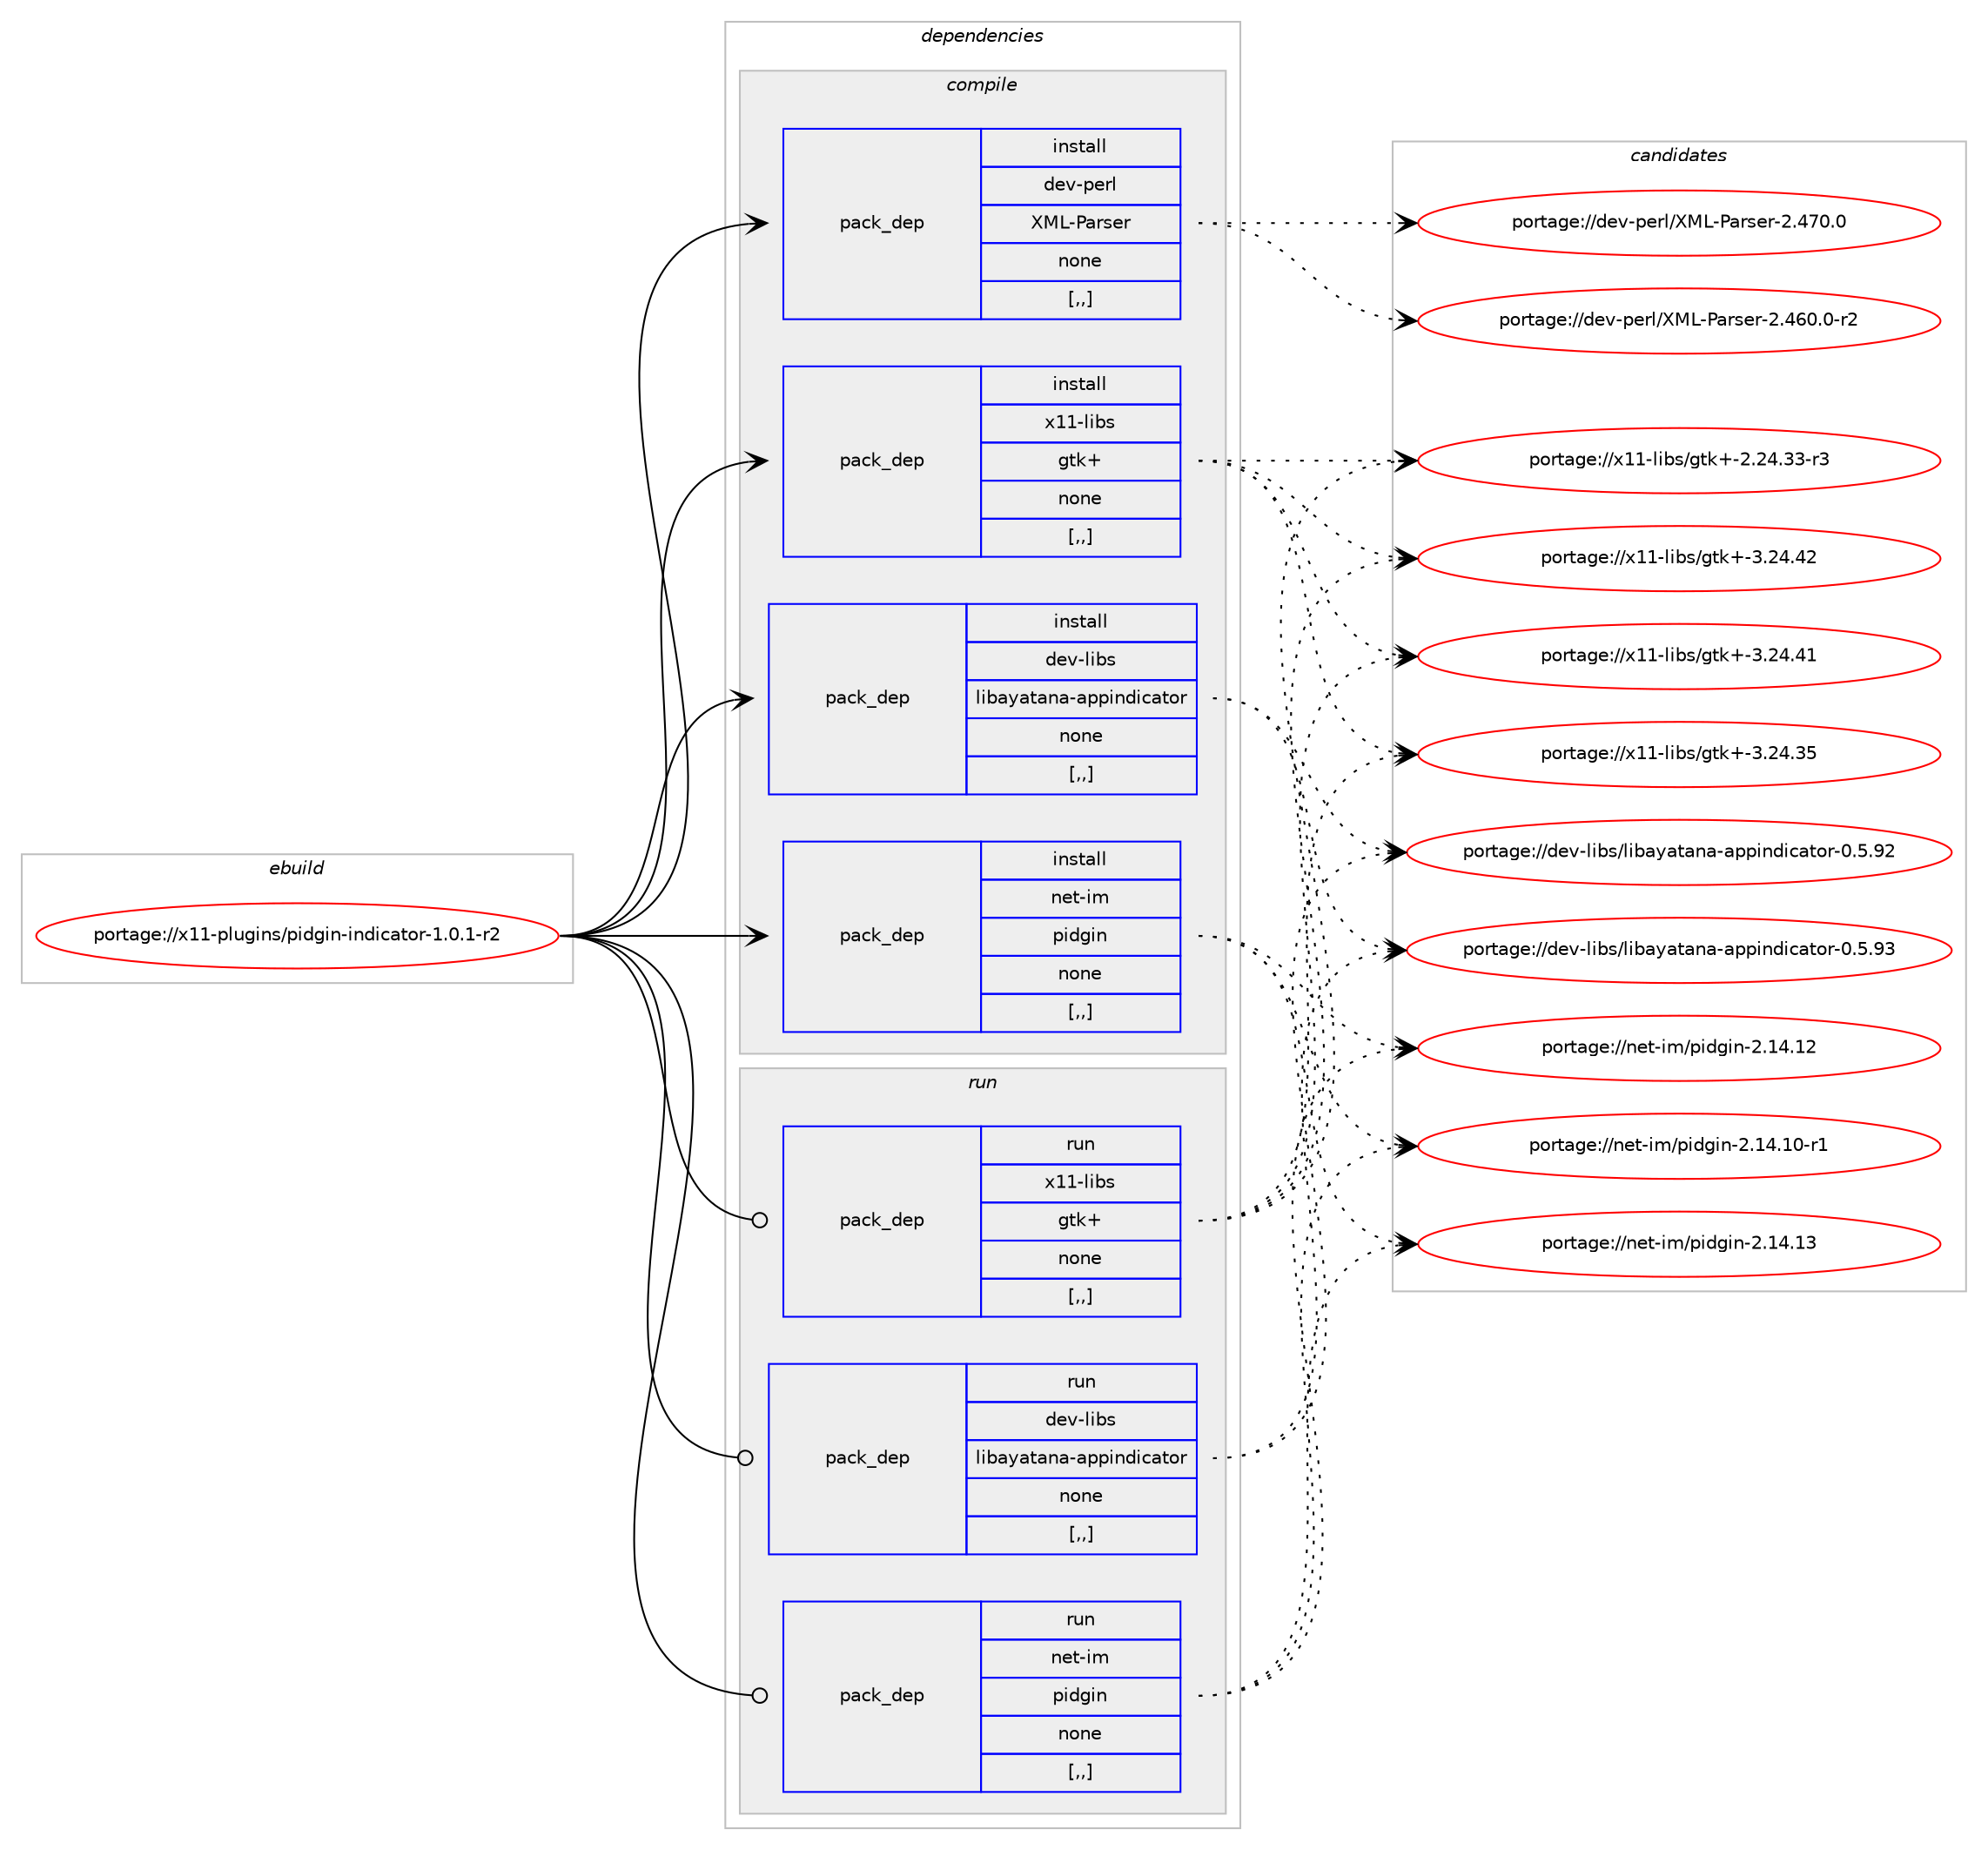 digraph prolog {

# *************
# Graph options
# *************

newrank=true;
concentrate=true;
compound=true;
graph [rankdir=LR,fontname=Helvetica,fontsize=10,ranksep=1.5];#, ranksep=2.5, nodesep=0.2];
edge  [arrowhead=vee];
node  [fontname=Helvetica,fontsize=10];

# **********
# The ebuild
# **********

subgraph cluster_leftcol {
color=gray;
label=<<i>ebuild</i>>;
id [label="portage://x11-plugins/pidgin-indicator-1.0.1-r2", color=red, width=4, href="../x11-plugins/pidgin-indicator-1.0.1-r2.svg"];
}

# ****************
# The dependencies
# ****************

subgraph cluster_midcol {
color=gray;
label=<<i>dependencies</i>>;
subgraph cluster_compile {
fillcolor="#eeeeee";
style=filled;
label=<<i>compile</i>>;
subgraph pack339123 {
dependency465526 [label=<<TABLE BORDER="0" CELLBORDER="1" CELLSPACING="0" CELLPADDING="4" WIDTH="220"><TR><TD ROWSPAN="6" CELLPADDING="30">pack_dep</TD></TR><TR><TD WIDTH="110">install</TD></TR><TR><TD>dev-libs</TD></TR><TR><TD>libayatana-appindicator</TD></TR><TR><TD>none</TD></TR><TR><TD>[,,]</TD></TR></TABLE>>, shape=none, color=blue];
}
id:e -> dependency465526:w [weight=20,style="solid",arrowhead="vee"];
subgraph pack339124 {
dependency465527 [label=<<TABLE BORDER="0" CELLBORDER="1" CELLSPACING="0" CELLPADDING="4" WIDTH="220"><TR><TD ROWSPAN="6" CELLPADDING="30">pack_dep</TD></TR><TR><TD WIDTH="110">install</TD></TR><TR><TD>dev-perl</TD></TR><TR><TD>XML-Parser</TD></TR><TR><TD>none</TD></TR><TR><TD>[,,]</TD></TR></TABLE>>, shape=none, color=blue];
}
id:e -> dependency465527:w [weight=20,style="solid",arrowhead="vee"];
subgraph pack339125 {
dependency465528 [label=<<TABLE BORDER="0" CELLBORDER="1" CELLSPACING="0" CELLPADDING="4" WIDTH="220"><TR><TD ROWSPAN="6" CELLPADDING="30">pack_dep</TD></TR><TR><TD WIDTH="110">install</TD></TR><TR><TD>net-im</TD></TR><TR><TD>pidgin</TD></TR><TR><TD>none</TD></TR><TR><TD>[,,]</TD></TR></TABLE>>, shape=none, color=blue];
}
id:e -> dependency465528:w [weight=20,style="solid",arrowhead="vee"];
subgraph pack339126 {
dependency465529 [label=<<TABLE BORDER="0" CELLBORDER="1" CELLSPACING="0" CELLPADDING="4" WIDTH="220"><TR><TD ROWSPAN="6" CELLPADDING="30">pack_dep</TD></TR><TR><TD WIDTH="110">install</TD></TR><TR><TD>x11-libs</TD></TR><TR><TD>gtk+</TD></TR><TR><TD>none</TD></TR><TR><TD>[,,]</TD></TR></TABLE>>, shape=none, color=blue];
}
id:e -> dependency465529:w [weight=20,style="solid",arrowhead="vee"];
}
subgraph cluster_compileandrun {
fillcolor="#eeeeee";
style=filled;
label=<<i>compile and run</i>>;
}
subgraph cluster_run {
fillcolor="#eeeeee";
style=filled;
label=<<i>run</i>>;
subgraph pack339127 {
dependency465530 [label=<<TABLE BORDER="0" CELLBORDER="1" CELLSPACING="0" CELLPADDING="4" WIDTH="220"><TR><TD ROWSPAN="6" CELLPADDING="30">pack_dep</TD></TR><TR><TD WIDTH="110">run</TD></TR><TR><TD>dev-libs</TD></TR><TR><TD>libayatana-appindicator</TD></TR><TR><TD>none</TD></TR><TR><TD>[,,]</TD></TR></TABLE>>, shape=none, color=blue];
}
id:e -> dependency465530:w [weight=20,style="solid",arrowhead="odot"];
subgraph pack339128 {
dependency465531 [label=<<TABLE BORDER="0" CELLBORDER="1" CELLSPACING="0" CELLPADDING="4" WIDTH="220"><TR><TD ROWSPAN="6" CELLPADDING="30">pack_dep</TD></TR><TR><TD WIDTH="110">run</TD></TR><TR><TD>net-im</TD></TR><TR><TD>pidgin</TD></TR><TR><TD>none</TD></TR><TR><TD>[,,]</TD></TR></TABLE>>, shape=none, color=blue];
}
id:e -> dependency465531:w [weight=20,style="solid",arrowhead="odot"];
subgraph pack339129 {
dependency465532 [label=<<TABLE BORDER="0" CELLBORDER="1" CELLSPACING="0" CELLPADDING="4" WIDTH="220"><TR><TD ROWSPAN="6" CELLPADDING="30">pack_dep</TD></TR><TR><TD WIDTH="110">run</TD></TR><TR><TD>x11-libs</TD></TR><TR><TD>gtk+</TD></TR><TR><TD>none</TD></TR><TR><TD>[,,]</TD></TR></TABLE>>, shape=none, color=blue];
}
id:e -> dependency465532:w [weight=20,style="solid",arrowhead="odot"];
}
}

# **************
# The candidates
# **************

subgraph cluster_choices {
rank=same;
color=gray;
label=<<i>candidates</i>>;

subgraph choice339123 {
color=black;
nodesep=1;
choice10010111845108105981154710810598971219711697110974597112112105110100105999711611111445484653465751 [label="portage://dev-libs/libayatana-appindicator-0.5.93", color=red, width=4,href="../dev-libs/libayatana-appindicator-0.5.93.svg"];
choice10010111845108105981154710810598971219711697110974597112112105110100105999711611111445484653465750 [label="portage://dev-libs/libayatana-appindicator-0.5.92", color=red, width=4,href="../dev-libs/libayatana-appindicator-0.5.92.svg"];
dependency465526:e -> choice10010111845108105981154710810598971219711697110974597112112105110100105999711611111445484653465751:w [style=dotted,weight="100"];
dependency465526:e -> choice10010111845108105981154710810598971219711697110974597112112105110100105999711611111445484653465750:w [style=dotted,weight="100"];
}
subgraph choice339124 {
color=black;
nodesep=1;
choice10010111845112101114108478877764580971141151011144550465255484648 [label="portage://dev-perl/XML-Parser-2.470.0", color=red, width=4,href="../dev-perl/XML-Parser-2.470.0.svg"];
choice100101118451121011141084788777645809711411510111445504652544846484511450 [label="portage://dev-perl/XML-Parser-2.460.0-r2", color=red, width=4,href="../dev-perl/XML-Parser-2.460.0-r2.svg"];
dependency465527:e -> choice10010111845112101114108478877764580971141151011144550465255484648:w [style=dotted,weight="100"];
dependency465527:e -> choice100101118451121011141084788777645809711411510111445504652544846484511450:w [style=dotted,weight="100"];
}
subgraph choice339125 {
color=black;
nodesep=1;
choice11010111645105109471121051001031051104550464952464951 [label="portage://net-im/pidgin-2.14.13", color=red, width=4,href="../net-im/pidgin-2.14.13.svg"];
choice11010111645105109471121051001031051104550464952464950 [label="portage://net-im/pidgin-2.14.12", color=red, width=4,href="../net-im/pidgin-2.14.12.svg"];
choice110101116451051094711210510010310511045504649524649484511449 [label="portage://net-im/pidgin-2.14.10-r1", color=red, width=4,href="../net-im/pidgin-2.14.10-r1.svg"];
dependency465528:e -> choice11010111645105109471121051001031051104550464952464951:w [style=dotted,weight="100"];
dependency465528:e -> choice11010111645105109471121051001031051104550464952464950:w [style=dotted,weight="100"];
dependency465528:e -> choice110101116451051094711210510010310511045504649524649484511449:w [style=dotted,weight="100"];
}
subgraph choice339126 {
color=black;
nodesep=1;
choice1204949451081059811547103116107434551465052465250 [label="portage://x11-libs/gtk+-3.24.42", color=red, width=4,href="../x11-libs/gtk+-3.24.42.svg"];
choice1204949451081059811547103116107434551465052465249 [label="portage://x11-libs/gtk+-3.24.41", color=red, width=4,href="../x11-libs/gtk+-3.24.41.svg"];
choice1204949451081059811547103116107434551465052465153 [label="portage://x11-libs/gtk+-3.24.35", color=red, width=4,href="../x11-libs/gtk+-3.24.35.svg"];
choice12049494510810598115471031161074345504650524651514511451 [label="portage://x11-libs/gtk+-2.24.33-r3", color=red, width=4,href="../x11-libs/gtk+-2.24.33-r3.svg"];
dependency465529:e -> choice1204949451081059811547103116107434551465052465250:w [style=dotted,weight="100"];
dependency465529:e -> choice1204949451081059811547103116107434551465052465249:w [style=dotted,weight="100"];
dependency465529:e -> choice1204949451081059811547103116107434551465052465153:w [style=dotted,weight="100"];
dependency465529:e -> choice12049494510810598115471031161074345504650524651514511451:w [style=dotted,weight="100"];
}
subgraph choice339127 {
color=black;
nodesep=1;
choice10010111845108105981154710810598971219711697110974597112112105110100105999711611111445484653465751 [label="portage://dev-libs/libayatana-appindicator-0.5.93", color=red, width=4,href="../dev-libs/libayatana-appindicator-0.5.93.svg"];
choice10010111845108105981154710810598971219711697110974597112112105110100105999711611111445484653465750 [label="portage://dev-libs/libayatana-appindicator-0.5.92", color=red, width=4,href="../dev-libs/libayatana-appindicator-0.5.92.svg"];
dependency465530:e -> choice10010111845108105981154710810598971219711697110974597112112105110100105999711611111445484653465751:w [style=dotted,weight="100"];
dependency465530:e -> choice10010111845108105981154710810598971219711697110974597112112105110100105999711611111445484653465750:w [style=dotted,weight="100"];
}
subgraph choice339128 {
color=black;
nodesep=1;
choice11010111645105109471121051001031051104550464952464951 [label="portage://net-im/pidgin-2.14.13", color=red, width=4,href="../net-im/pidgin-2.14.13.svg"];
choice11010111645105109471121051001031051104550464952464950 [label="portage://net-im/pidgin-2.14.12", color=red, width=4,href="../net-im/pidgin-2.14.12.svg"];
choice110101116451051094711210510010310511045504649524649484511449 [label="portage://net-im/pidgin-2.14.10-r1", color=red, width=4,href="../net-im/pidgin-2.14.10-r1.svg"];
dependency465531:e -> choice11010111645105109471121051001031051104550464952464951:w [style=dotted,weight="100"];
dependency465531:e -> choice11010111645105109471121051001031051104550464952464950:w [style=dotted,weight="100"];
dependency465531:e -> choice110101116451051094711210510010310511045504649524649484511449:w [style=dotted,weight="100"];
}
subgraph choice339129 {
color=black;
nodesep=1;
choice1204949451081059811547103116107434551465052465250 [label="portage://x11-libs/gtk+-3.24.42", color=red, width=4,href="../x11-libs/gtk+-3.24.42.svg"];
choice1204949451081059811547103116107434551465052465249 [label="portage://x11-libs/gtk+-3.24.41", color=red, width=4,href="../x11-libs/gtk+-3.24.41.svg"];
choice1204949451081059811547103116107434551465052465153 [label="portage://x11-libs/gtk+-3.24.35", color=red, width=4,href="../x11-libs/gtk+-3.24.35.svg"];
choice12049494510810598115471031161074345504650524651514511451 [label="portage://x11-libs/gtk+-2.24.33-r3", color=red, width=4,href="../x11-libs/gtk+-2.24.33-r3.svg"];
dependency465532:e -> choice1204949451081059811547103116107434551465052465250:w [style=dotted,weight="100"];
dependency465532:e -> choice1204949451081059811547103116107434551465052465249:w [style=dotted,weight="100"];
dependency465532:e -> choice1204949451081059811547103116107434551465052465153:w [style=dotted,weight="100"];
dependency465532:e -> choice12049494510810598115471031161074345504650524651514511451:w [style=dotted,weight="100"];
}
}

}
